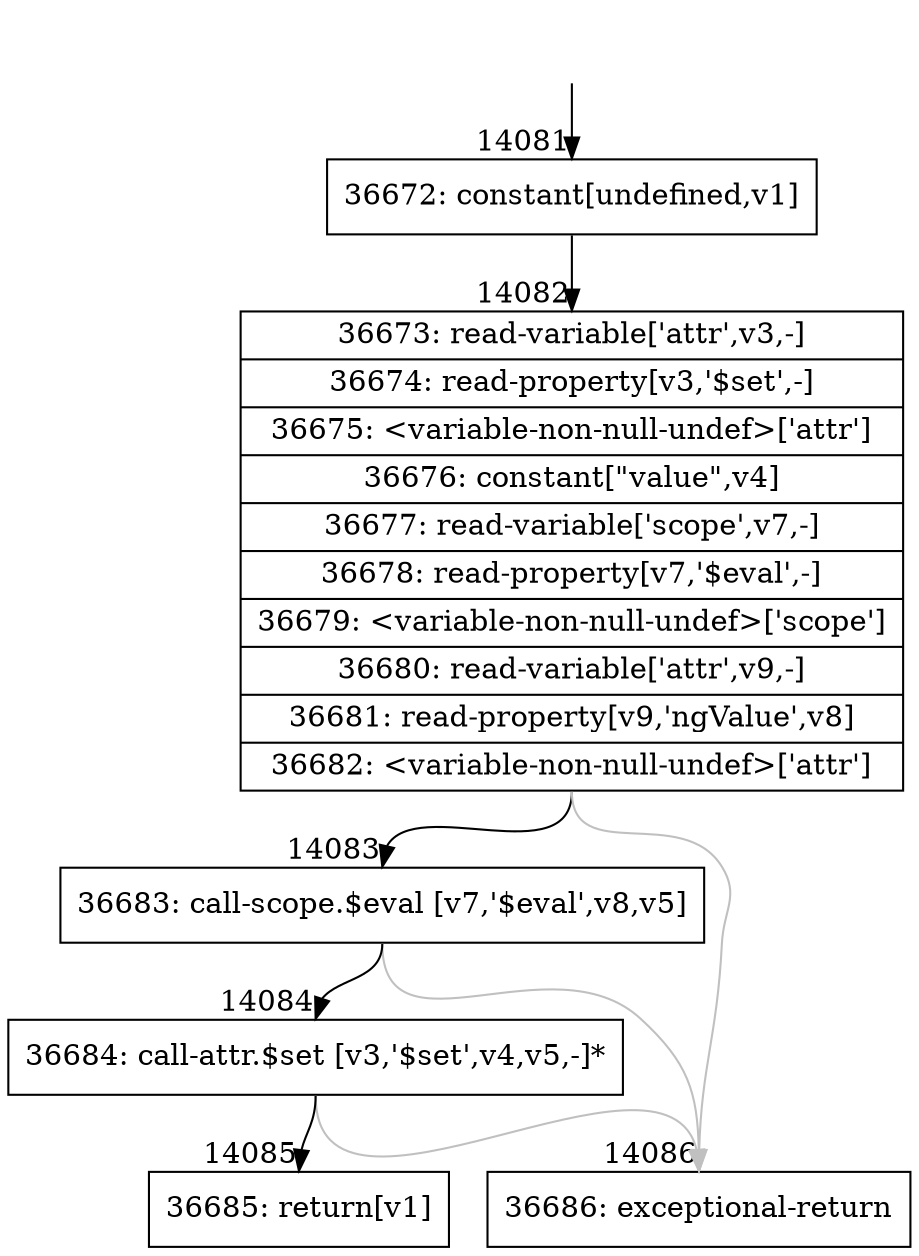 digraph {
rankdir="TD"
BB_entry1104[shape=none,label=""];
BB_entry1104 -> BB14081 [tailport=s, headport=n, headlabel="    14081"]
BB14081 [shape=record label="{36672: constant[undefined,v1]}" ] 
BB14081 -> BB14082 [tailport=s, headport=n, headlabel="      14082"]
BB14082 [shape=record label="{36673: read-variable['attr',v3,-]|36674: read-property[v3,'$set',-]|36675: \<variable-non-null-undef\>['attr']|36676: constant[\"value\",v4]|36677: read-variable['scope',v7,-]|36678: read-property[v7,'$eval',-]|36679: \<variable-non-null-undef\>['scope']|36680: read-variable['attr',v9,-]|36681: read-property[v9,'ngValue',v8]|36682: \<variable-non-null-undef\>['attr']}" ] 
BB14082 -> BB14083 [tailport=s, headport=n, headlabel="      14083"]
BB14082 -> BB14086 [tailport=s, headport=n, color=gray, headlabel="      14086"]
BB14083 [shape=record label="{36683: call-scope.$eval [v7,'$eval',v8,v5]}" ] 
BB14083 -> BB14084 [tailport=s, headport=n, headlabel="      14084"]
BB14083 -> BB14086 [tailport=s, headport=n, color=gray]
BB14084 [shape=record label="{36684: call-attr.$set [v3,'$set',v4,v5,-]*}" ] 
BB14084 -> BB14085 [tailport=s, headport=n, headlabel="      14085"]
BB14084 -> BB14086 [tailport=s, headport=n, color=gray]
BB14085 [shape=record label="{36685: return[v1]}" ] 
BB14086 [shape=record label="{36686: exceptional-return}" ] 
//#$~ 22081
}
